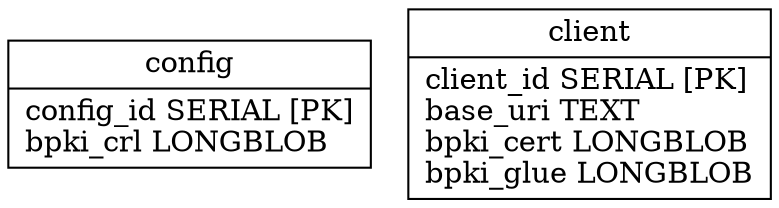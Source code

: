 // Automatically generated from pubd.sql

digraph test {
	edge [arrowtail=none, arrowhead=crow];
	graph [ratio=fill, overlap=false, bgcolor=white];
	node [label="\N", fillcolor=white, shape=record, style=filled];
	config [label="{config\n|config_id\ SERIAL\ [PK]\lbpki_crl\ LONGBLOB\l}"];
	client [label="{client\n|client_id\ SERIAL\ [PK]\lbase_uri\ TEXT\lbpki_cert\ LONGBLOB\lbpki_glue\ LONGBLOB\l}"];
}
